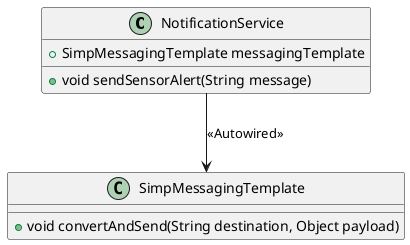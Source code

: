 @startuml {

    class NotificationService {
        + SimpMessagingTemplate messagingTemplate
        + void sendSensorAlert(String message)
    }

    class SimpMessagingTemplate {
        + void convertAndSend(String destination, Object payload)
    }

    NotificationService --> SimpMessagingTemplate : <<Autowired>>
}

@enduml

